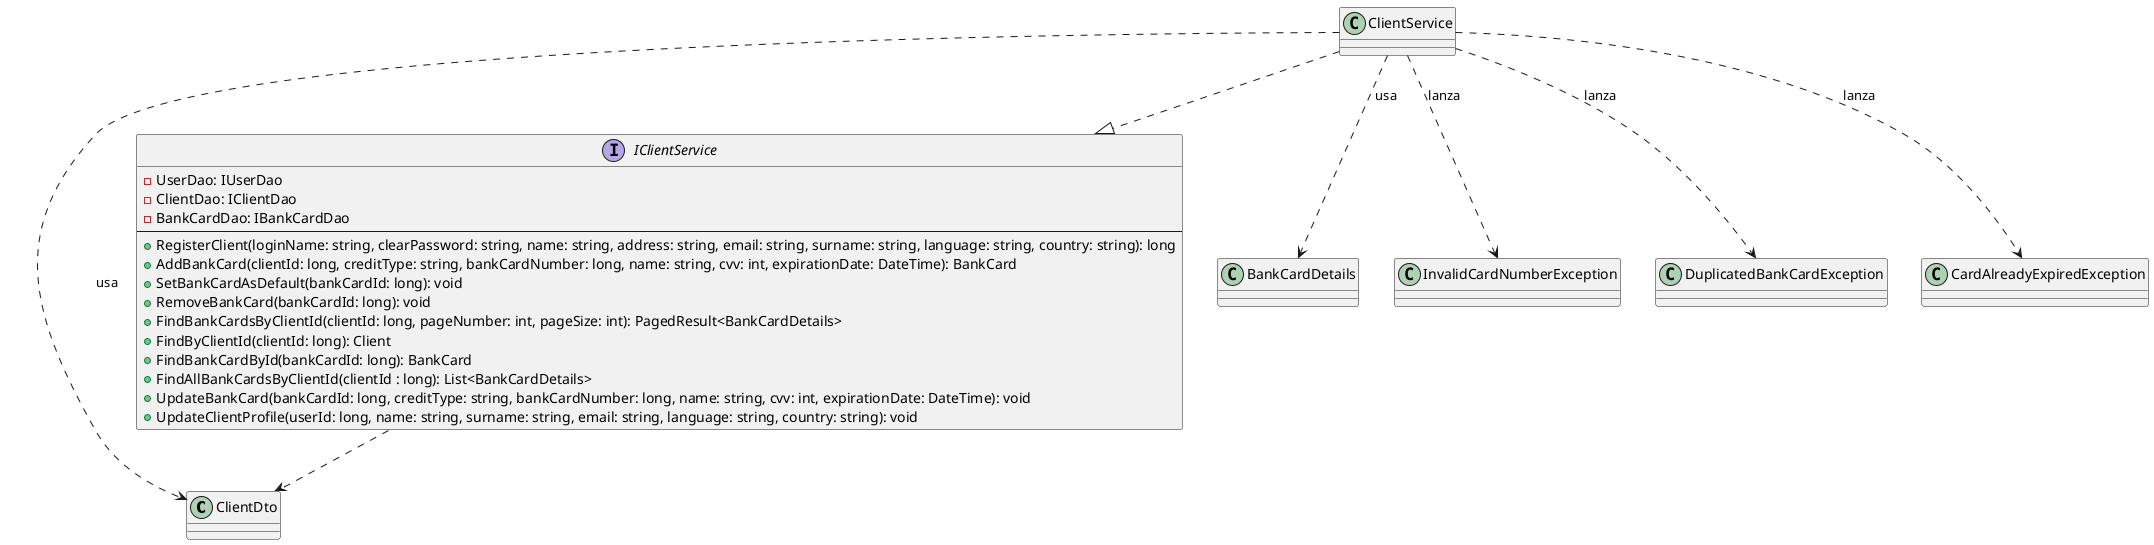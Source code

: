 @startuml Diagrama de Clases para ClientService
' DTO
class ClientDto {
}

interface IClientService {
    -UserDao: IUserDao
    -ClientDao: IClientDao
    -BankCardDao: IBankCardDao
    --
    +RegisterClient(loginName: string, clearPassword: string, name: string, address: string, email: string, surname: string, language: string, country: string): long
    +AddBankCard(clientId: long, creditType: string, bankCardNumber: long, name: string, cvv: int, expirationDate: DateTime): BankCard
    +SetBankCardAsDefault(bankCardId: long): void
    +RemoveBankCard(bankCardId: long): void
    +FindBankCardsByClientId(clientId: long, pageNumber: int, pageSize: int): PagedResult<BankCardDetails>
    +FindByClientId(clientId: long): Client
    +FindBankCardById(bankCardId: long): BankCard
    +FindAllBankCardsByClientId(clientId : long): List<BankCardDetails>
    +UpdateBankCard(bankCardId: long, creditType: string, bankCardNumber: long, name: string, cvv: int, expirationDate: DateTime): void
    +UpdateClientProfile(userId: long, name: string, surname: string, email: string, language: string, country: string): void
}

class ClientService {
}

class BankCardDetails {
}

class InvalidCardNumberException {
}

class DuplicatedBankCardException {
}

class CardAlreadyExpiredException {
}

ClientService ..|> IClientService
ClientService ..> ClientDto : usa
ClientService ..> BankCardDetails : usa
ClientService ..> InvalidCardNumberException : lanza
ClientService ..> DuplicatedBankCardException : lanza
ClientService ..> CardAlreadyExpiredException : lanza

IClientService ..> ClientDto
@enduml